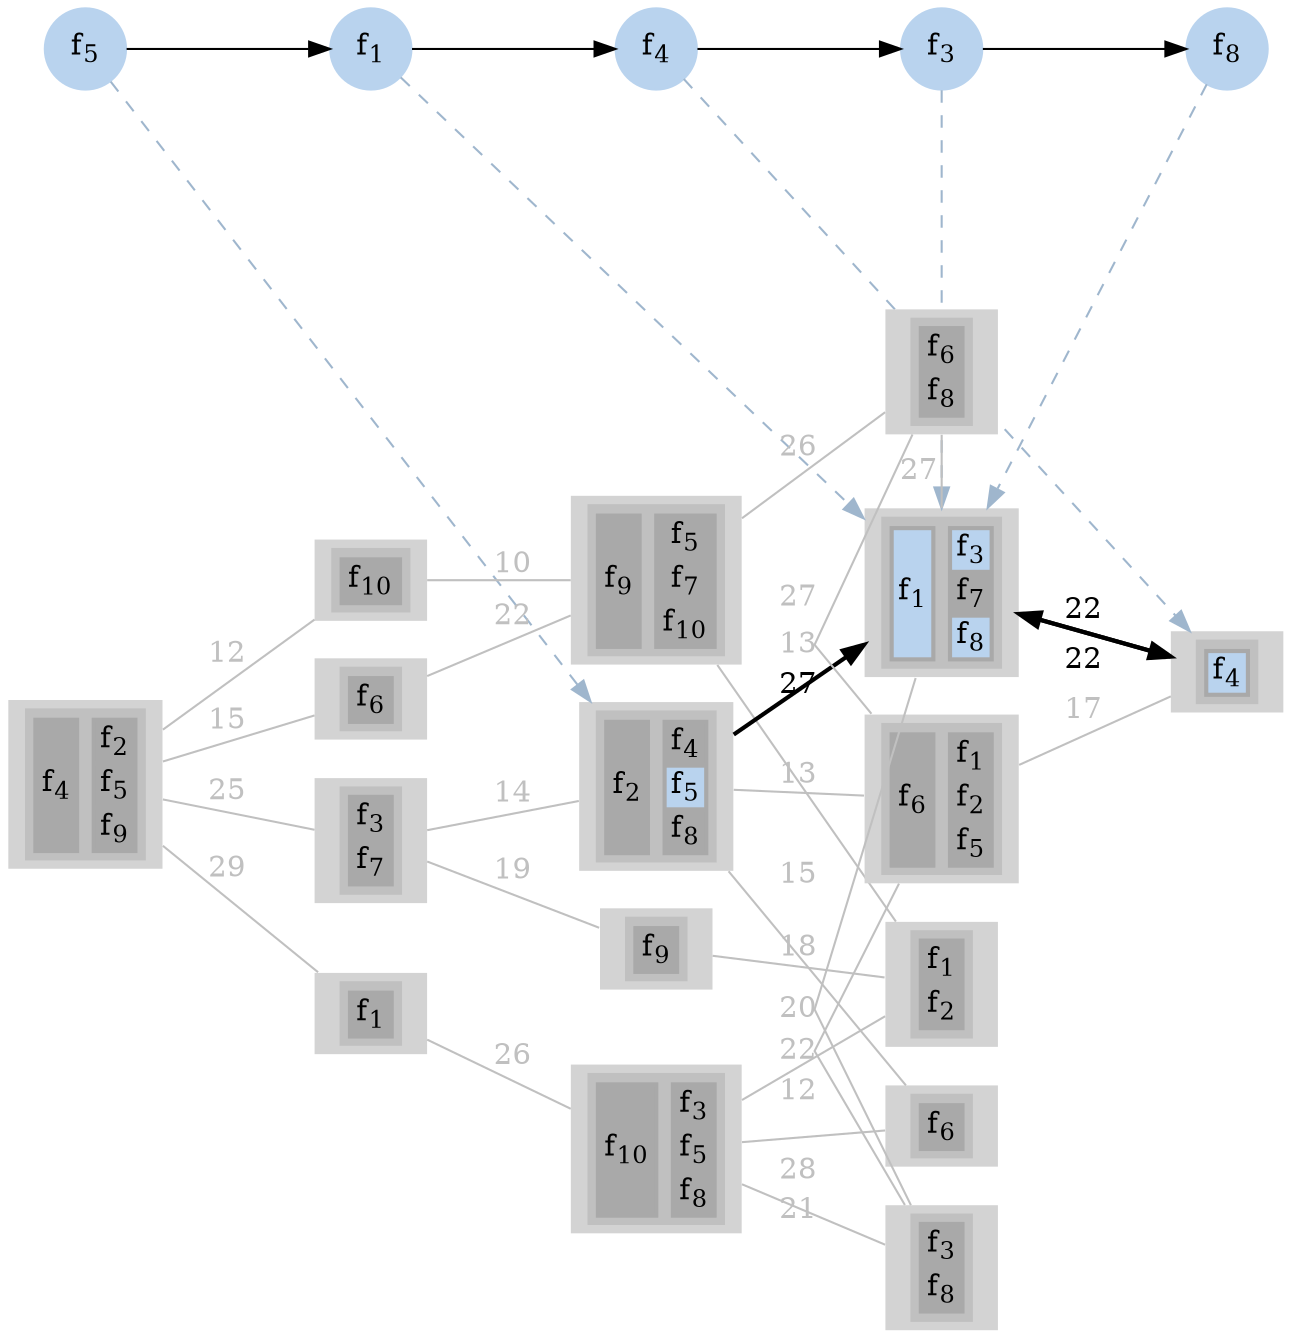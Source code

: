 digraph G
{
ranksep = "equally"
rankdir = LR
subgraph sfc
{
node [shape=circle]
{rank = same; f5; };
{rank = same; f1; };
{rank = same; f4; };
{rank = same; f3; };
{rank = same; f8; };
f5[style=filled label=<f<SUB>5</SUB>> color="slategray2"]
f1[style=filled label=<f<SUB>1</SUB>> color="slategray2"]
f4[style=filled label=<f<SUB>4</SUB>> color="slategray2"]
f3[style=filled label=<f<SUB>3</SUB>> color="slategray2"]
f8[style=filled label=<f<SUB>8</SUB>> color="slategray2"]
f5 -> f1
f1 -> f4
f4 -> f3
f3 -> f8
}
subgraph network
{
node [shape=none]
{rank = same; 1; };
{rank = same; 2; 3; 8; 15; };
{rank = same; 4; 6; 7; 9; };
{rank = same; 5; 11; 10; 14; 12; 13; };
{rank = same; 16; };
9[style=filled
label=<
<TABLE BORDER="0" BGCOLOR="gray">
<TR>
<TD>
<TABLE BORDER="0" BGCOLOR="darkgray">
<TR><TD PORT="f6" BGCOLOR="darkgray">f<SUB>2</SUB></TD></TR>
</TABLE>
</TD>
<TD>
<TABLE BORDER="0" BGCOLOR="darkgray">
<TR><TD PORT="f15" BGCOLOR="darkgray">f<SUB>4</SUB></TD></TR>
<TR><TD PORT="f18" BGCOLOR="slategray2">f<SUB>5</SUB></TD></TR>
<TR><TD PORT="f29" BGCOLOR="darkgray">f<SUB>8</SUB></TD></TR>
</TABLE>
</TD>
</TR>
</TABLE>>]

13[style=filled
label=<
<TABLE BORDER="0" BGCOLOR="gray">
<TR>
<TD>
<TABLE BORDER="0" BGCOLOR="darkgray">
<TR><TD PORT="f3" BGCOLOR="slategray2">f<SUB>1</SUB></TD></TR>
</TABLE>
</TD>
<TD>
<TABLE BORDER="0" BGCOLOR="darkgray">
<TR><TD PORT="f12" BGCOLOR="slategray2">f<SUB>3</SUB></TD></TR>
<TR><TD PORT="f26" BGCOLOR="darkgray">f<SUB>7</SUB></TD></TR>
<TR><TD PORT="f31" BGCOLOR="slategray2">f<SUB>8</SUB></TD></TR>
</TABLE>
</TD>
</TR>
</TABLE>>]

13[style=filled
label=<
<TABLE BORDER="0" BGCOLOR="gray">
<TR>
<TD>
<TABLE BORDER="0" BGCOLOR="darkgray">
<TR><TD PORT="f3" BGCOLOR="slategray2">f<SUB>1</SUB></TD></TR>
</TABLE>
</TD>
<TD>
<TABLE BORDER="0" BGCOLOR="darkgray">
<TR><TD PORT="f12" BGCOLOR="slategray2">f<SUB>3</SUB></TD></TR>
<TR><TD PORT="f26" BGCOLOR="darkgray">f<SUB>7</SUB></TD></TR>
<TR><TD PORT="f31" BGCOLOR="slategray2">f<SUB>8</SUB></TD></TR>
</TABLE>
</TD>
</TR>
</TABLE>>]

16[style=filled
label=<
<TABLE BORDER="0" BGCOLOR="gray">
<TR>
<TD>
<TABLE BORDER="0" BGCOLOR="darkgray">
<TR><TD PORT="f14" BGCOLOR="slategray2">f<SUB>4</SUB></TD></TR>
</TABLE>
</TD>
</TR>
</TABLE>>]

16[style=filled
label=<
<TABLE BORDER="0" BGCOLOR="gray">
<TR>
<TD>
<TABLE BORDER="0" BGCOLOR="darkgray">
<TR><TD PORT="f14" BGCOLOR="slategray2">f<SUB>4</SUB></TD></TR>
</TABLE>
</TD>
</TR>
</TABLE>>]

13[style=filled
label=<
<TABLE BORDER="0" BGCOLOR="gray">
<TR>
<TD>
<TABLE BORDER="0" BGCOLOR="darkgray">
<TR><TD PORT="f3" BGCOLOR="slategray2">f<SUB>1</SUB></TD></TR>
</TABLE>
</TD>
<TD>
<TABLE BORDER="0" BGCOLOR="darkgray">
<TR><TD PORT="f12" BGCOLOR="slategray2">f<SUB>3</SUB></TD></TR>
<TR><TD PORT="f26" BGCOLOR="darkgray">f<SUB>7</SUB></TD></TR>
<TR><TD PORT="f31" BGCOLOR="slategray2">f<SUB>8</SUB></TD></TR>
</TABLE>
</TD>
</TR>
</TABLE>>]

1[style=filled
label=<
<TABLE BORDER="0" BGCOLOR="gray">
<TR>
<TD>
<TABLE BORDER="0" BGCOLOR="darkgray">
<TR><TD PORT="f13" BGCOLOR="darkgray">f<SUB>4</SUB></TD></TR>
</TABLE>
</TD>
<TD>
<TABLE BORDER="0" BGCOLOR="darkgray">
<TR><TD PORT="f8" BGCOLOR="darkgray">f<SUB>2</SUB></TD></TR>
<TR><TD PORT="f20" BGCOLOR="darkgray">f<SUB>5</SUB></TD></TR>
<TR><TD PORT="f35" BGCOLOR="darkgray">f<SUB>9</SUB></TD></TR>
</TABLE>
</TD>
</TR>
</TABLE>>]

2[style=filled
label=<
<TABLE BORDER="0" BGCOLOR="gray">
<TR>
<TD>
<TABLE BORDER="0" BGCOLOR="darkgray">
<TR><TD PORT="f37" BGCOLOR="darkgray">f<SUB>10</SUB></TD></TR>
</TABLE>
</TD>
</TR>
</TABLE>>]

3[style=filled
label=<
<TABLE BORDER="0" BGCOLOR="gray">
<TR>
<TD>
<TABLE BORDER="0" BGCOLOR="darkgray">
<TR><TD PORT="f4" BGCOLOR="darkgray">f<SUB>1</SUB></TD></TR>
</TABLE>
</TD>
</TR>
</TABLE>>]

8[style=filled
label=<
<TABLE BORDER="0" BGCOLOR="gray">
<TR>
<TD>
<TABLE BORDER="0" BGCOLOR="darkgray">
<TR><TD PORT="f11" BGCOLOR="darkgray">f<SUB>3</SUB></TD></TR>
<TR><TD PORT="f27" BGCOLOR="darkgray">f<SUB>7</SUB></TD></TR>
</TABLE>
</TD>
</TR>
</TABLE>>]

15[style=filled
label=<
<TABLE BORDER="0" BGCOLOR="gray">
<TR>
<TD>
<TABLE BORDER="0" BGCOLOR="darkgray">
<TR><TD PORT="f23" BGCOLOR="darkgray">f<SUB>6</SUB></TD></TR>
</TABLE>
</TD>
</TR>
</TABLE>>]

4[style=filled
label=<
<TABLE BORDER="0" BGCOLOR="gray">
<TR>
<TD>
<TABLE BORDER="0" BGCOLOR="darkgray">
<TR><TD PORT="f34" BGCOLOR="darkgray">f<SUB>9</SUB></TD></TR>
</TABLE>
</TD>
<TD>
<TABLE BORDER="0" BGCOLOR="darkgray">
<TR><TD PORT="f19" BGCOLOR="darkgray">f<SUB>5</SUB></TD></TR>
<TR><TD PORT="f25" BGCOLOR="darkgray">f<SUB>7</SUB></TD></TR>
<TR><TD PORT="f38" BGCOLOR="darkgray">f<SUB>10</SUB></TD></TR>
</TABLE>
</TD>
</TR>
</TABLE>>]

6[style=filled
label=<
<TABLE BORDER="0" BGCOLOR="gray">
<TR>
<TD>
<TABLE BORDER="0" BGCOLOR="darkgray">
<TR><TD PORT="f36" BGCOLOR="darkgray">f<SUB>10</SUB></TD></TR>
</TABLE>
</TD>
<TD>
<TABLE BORDER="0" BGCOLOR="darkgray">
<TR><TD PORT="f9" BGCOLOR="darkgray">f<SUB>3</SUB></TD></TR>
<TR><TD PORT="f16" BGCOLOR="darkgray">f<SUB>5</SUB></TD></TR>
<TR><TD PORT="f28" BGCOLOR="darkgray">f<SUB>8</SUB></TD></TR>
</TABLE>
</TD>
</TR>
</TABLE>>]

5[style=filled
label=<
<TABLE BORDER="0" BGCOLOR="gray">
<TR>
<TD>
<TABLE BORDER="0" BGCOLOR="darkgray">
<TR><TD PORT="f1" BGCOLOR="darkgray">f<SUB>1</SUB></TD></TR>
<TR><TD PORT="f5" BGCOLOR="darkgray">f<SUB>2</SUB></TD></TR>
</TABLE>
</TD>
</TR>
</TABLE>>]

11[style=filled
label=<
<TABLE BORDER="0" BGCOLOR="gray">
<TR>
<TD>
<TABLE BORDER="0" BGCOLOR="darkgray">
<TR><TD PORT="f24" BGCOLOR="darkgray">f<SUB>6</SUB></TD></TR>
<TR><TD PORT="f30" BGCOLOR="darkgray">f<SUB>8</SUB></TD></TR>
</TABLE>
</TD>
</TR>
</TABLE>>]

7[style=filled
label=<
<TABLE BORDER="0" BGCOLOR="gray">
<TR>
<TD>
<TABLE BORDER="0" BGCOLOR="darkgray">
<TR><TD PORT="f33" BGCOLOR="darkgray">f<SUB>9</SUB></TD></TR>
</TABLE>
</TD>
</TR>
</TABLE>>]

10[style=filled
label=<
<TABLE BORDER="0" BGCOLOR="gray">
<TR>
<TD>
<TABLE BORDER="0" BGCOLOR="darkgray">
<TR><TD PORT="f21" BGCOLOR="darkgray">f<SUB>6</SUB></TD></TR>
</TABLE>
</TD>
</TR>
</TABLE>>]

14[style=filled
label=<
<TABLE BORDER="0" BGCOLOR="gray">
<TR>
<TD>
<TABLE BORDER="0" BGCOLOR="darkgray">
<TR><TD PORT="f10" BGCOLOR="darkgray">f<SUB>3</SUB></TD></TR>
<TR><TD PORT="f32" BGCOLOR="darkgray">f<SUB>8</SUB></TD></TR>
</TABLE>
</TD>
</TR>
</TABLE>>]

12[style=filled
label=<
<TABLE BORDER="0" BGCOLOR="gray">
<TR>
<TD>
<TABLE BORDER="0" BGCOLOR="darkgray">
<TR><TD PORT="f22" BGCOLOR="darkgray">f<SUB>6</SUB></TD></TR>
</TABLE>
</TD>
<TD>
<TABLE BORDER="0" BGCOLOR="darkgray">
<TR><TD PORT="f2" BGCOLOR="darkgray">f<SUB>1</SUB></TD></TR>
<TR><TD PORT="f7" BGCOLOR="darkgray">f<SUB>2</SUB></TD></TR>
<TR><TD PORT="f17" BGCOLOR="darkgray">f<SUB>5</SUB></TD></TR>
</TABLE>
</TD>
</TR>
</TABLE>>]

9 -> 13[label="27" color="black" penwidth=2]
13 -> 16[label="22" color="black" penwidth=2]
16 -> 13[label="22" color="black" penwidth=2]
1 -> 2[label="12" color="gray" fontcolor="gray" dir = none]
1 -> 3[label="29" color="gray" fontcolor="gray" dir = none]
1 -> 8[label="25" color="gray" fontcolor="gray" dir = none]
1 -> 15[label="15" color="gray" fontcolor="gray" dir = none]
2 -> 4[label="10" color="gray" fontcolor="gray" dir = none]
3 -> 6[label="26" color="gray" fontcolor="gray" dir = none]
4 -> 5[label="27" color="gray" fontcolor="gray" dir = none]
4 -> 11[label="26" color="gray" fontcolor="gray" dir = none]
4 -> 15[label="22" color="gray" fontcolor="gray" dir = none]
5 -> 6[label="12" color="gray" fontcolor="gray" dir = none]
5 -> 7[label="18" color="gray" fontcolor="gray" dir = none]
6 -> 10[label="28" color="gray" fontcolor="gray" dir = none]
6 -> 14[label="21" color="gray" fontcolor="gray" dir = none]
7 -> 8[label="19" color="gray" fontcolor="gray" dir = none]
8 -> 9[label="14" color="gray" fontcolor="gray" dir = none]
9 -> 10[label="15" color="gray" fontcolor="gray" dir = none]
9 -> 12[label="13" color="gray" fontcolor="gray" dir = none]
11 -> 12[label="13" color="gray" fontcolor="gray" dir = none]
11 -> 13[label="27" color="gray" fontcolor="gray" dir = none]
12 -> 14[label="22" color="gray" fontcolor="gray" dir = none]
12 -> 16[label="17" color="gray" fontcolor="gray" dir = none]
13 -> 14[label="20" color="gray" fontcolor="gray" dir = none]
}
splines=false
f5 -> 9[color="slategray3" style=dashed constraint=false]
f1 -> 13[color="slategray3" style=dashed constraint=false]
f4 -> 16[color="slategray3" style=dashed constraint=false]
f3 -> 13[color="slategray3" style=dashed constraint=false]
f8 -> 13[color="slategray3" style=dashed constraint=false]
}